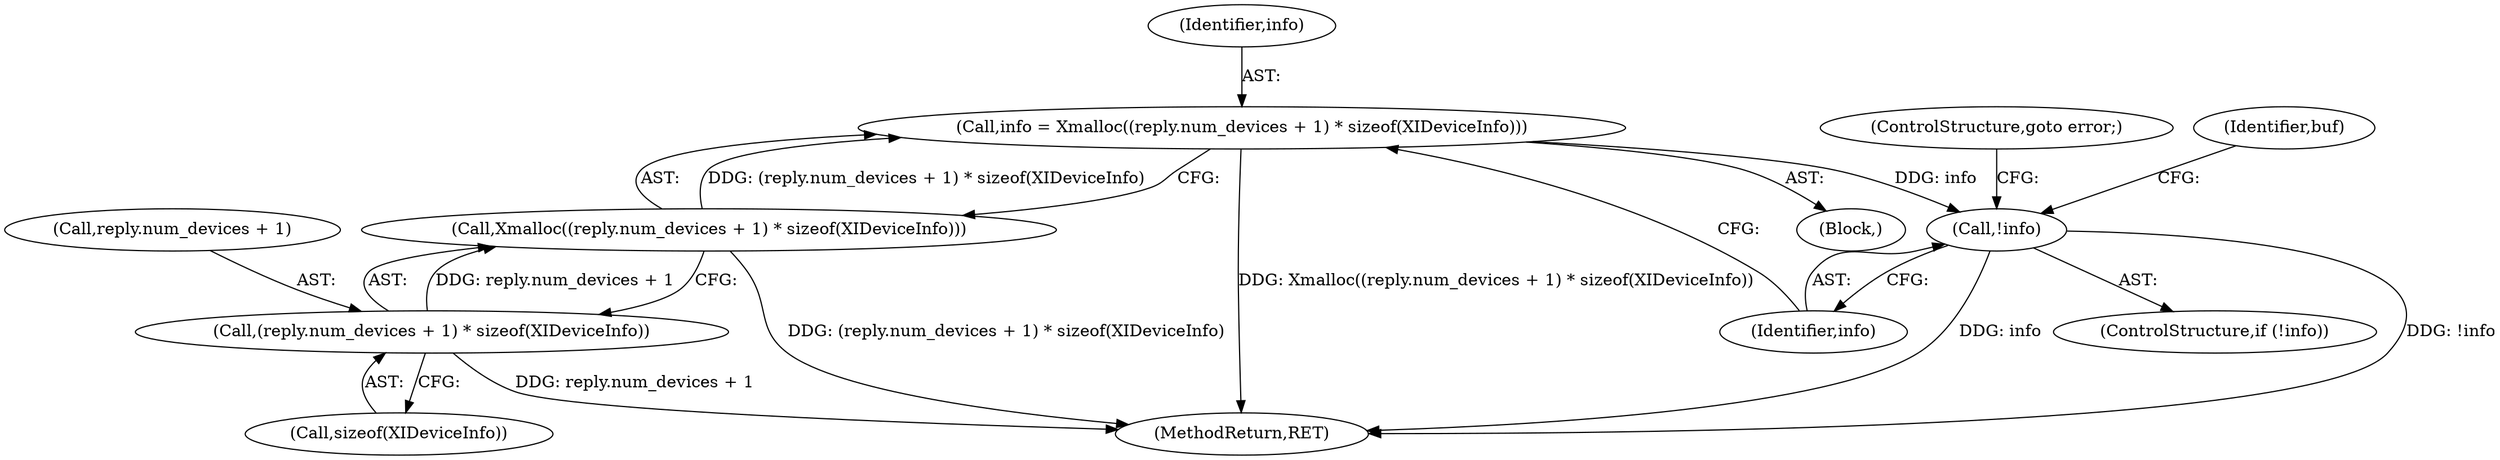 digraph "0_libXi_19a9cd607de73947fcfb104682f203ffe4e1f4e5_2@API" {
"1000178" [label="(Call,info = Xmalloc((reply.num_devices + 1) * sizeof(XIDeviceInfo)))"];
"1000180" [label="(Call,Xmalloc((reply.num_devices + 1) * sizeof(XIDeviceInfo)))"];
"1000181" [label="(Call,(reply.num_devices + 1) * sizeof(XIDeviceInfo))"];
"1000190" [label="(Call,!info)"];
"1000179" [label="(Identifier,info)"];
"1000181" [label="(Call,(reply.num_devices + 1) * sizeof(XIDeviceInfo))"];
"1000192" [label="(ControlStructure,goto error;)"];
"1000180" [label="(Call,Xmalloc((reply.num_devices + 1) * sizeof(XIDeviceInfo)))"];
"1000178" [label="(Call,info = Xmalloc((reply.num_devices + 1) * sizeof(XIDeviceInfo)))"];
"1000190" [label="(Call,!info)"];
"1000338" [label="(MethodReturn,RET)"];
"1000187" [label="(Call,sizeof(XIDeviceInfo))"];
"1000189" [label="(ControlStructure,if (!info))"];
"1000106" [label="(Block,)"];
"1000194" [label="(Identifier,buf)"];
"1000191" [label="(Identifier,info)"];
"1000182" [label="(Call,reply.num_devices + 1)"];
"1000178" -> "1000106"  [label="AST: "];
"1000178" -> "1000180"  [label="CFG: "];
"1000179" -> "1000178"  [label="AST: "];
"1000180" -> "1000178"  [label="AST: "];
"1000191" -> "1000178"  [label="CFG: "];
"1000178" -> "1000338"  [label="DDG: Xmalloc((reply.num_devices + 1) * sizeof(XIDeviceInfo))"];
"1000180" -> "1000178"  [label="DDG: (reply.num_devices + 1) * sizeof(XIDeviceInfo)"];
"1000178" -> "1000190"  [label="DDG: info"];
"1000180" -> "1000181"  [label="CFG: "];
"1000181" -> "1000180"  [label="AST: "];
"1000180" -> "1000338"  [label="DDG: (reply.num_devices + 1) * sizeof(XIDeviceInfo)"];
"1000181" -> "1000180"  [label="DDG: reply.num_devices + 1"];
"1000181" -> "1000187"  [label="CFG: "];
"1000182" -> "1000181"  [label="AST: "];
"1000187" -> "1000181"  [label="AST: "];
"1000181" -> "1000338"  [label="DDG: reply.num_devices + 1"];
"1000190" -> "1000189"  [label="AST: "];
"1000190" -> "1000191"  [label="CFG: "];
"1000191" -> "1000190"  [label="AST: "];
"1000192" -> "1000190"  [label="CFG: "];
"1000194" -> "1000190"  [label="CFG: "];
"1000190" -> "1000338"  [label="DDG: !info"];
"1000190" -> "1000338"  [label="DDG: info"];
}
